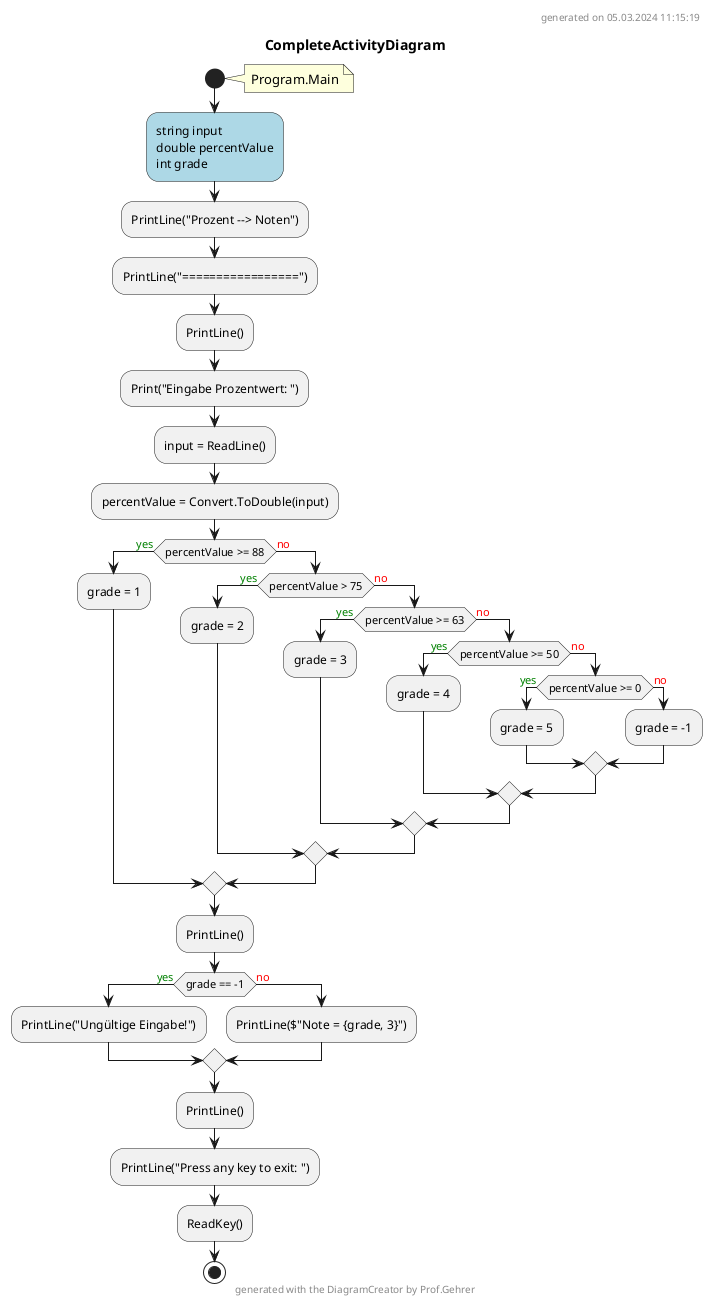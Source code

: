 @startuml CompleteActivityDiagram
header
generated on 05.03.2024 11:15:19
end header
title CompleteActivityDiagram
start
note right:  Program.Main
#LightBlue:string input
double percentValue
int grade;
:PrintLine("Prozent --> Noten");
:PrintLine("=================");
:PrintLine();
:Print("Eingabe Prozentwert: ");
:input = ReadLine();
:percentValue = Convert.ToDouble(input);
if (percentValue >= 88) then (<color:green>yes)
    :grade = 1;
  else (<color:red>no)
    if (percentValue > 75) then (<color:green>yes)
        :grade = 2;
      else (<color:red>no)
        if (percentValue >= 63) then (<color:green>yes)
            :grade = 3;
          else (<color:red>no)
            if (percentValue >= 50) then (<color:green>yes)
                :grade = 4;
              else (<color:red>no)
                if (percentValue >= 0) then (<color:green>yes)
                    :grade = 5;
                  else (<color:red>no)
                      :grade = -1;
                endif
            endif
        endif
    endif
endif
:PrintLine();
if (grade == -1) then (<color:green>yes)
    :PrintLine("Ungültige Eingabe!");
  else (<color:red>no)
      :PrintLine($"Note = {grade, 3}");
endif
:PrintLine();
:PrintLine("Press any key to exit: ");
:ReadKey();
footer
generated with the DiagramCreator by Prof.Gehrer
end footer
stop
footer
generated with the DiagramCreator by Prof.Gehrer
end footer
@enduml

